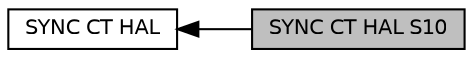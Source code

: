 digraph "SYNC CT HAL S10"
{
  edge [fontname="Helvetica",fontsize="10",labelfontname="Helvetica",labelfontsize="10"];
  node [fontname="Helvetica",fontsize="10",shape=record];
  rankdir=LR;
  Node1 [label="SYNC CT HAL",height=0.2,width=0.4,color="black", fillcolor="white", style="filled",URL="$db/d7e/group__phhal_sync_ct.html",tooltip="The Synchornous CT (HAL) APIs. "];
  Node0 [label="SYNC CT HAL S10",height=0.2,width=0.4,color="black", fillcolor="grey75", style="filled", fontcolor="black"];
  Node1->Node0 [shape=plaintext, dir="back", style="solid"];
}
